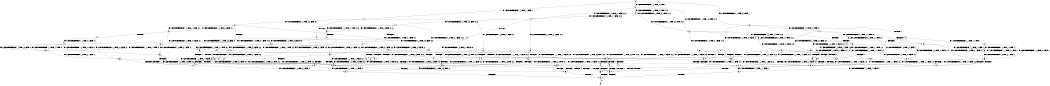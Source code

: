 digraph BCG {
size = "7, 10.5";
center = TRUE;
node [shape = circle];
0 [peripheries = 2];
0 -> 1 [label = "EX !1 !ATOMIC_EXCH_BRANCH (1, +1, TRUE, +1, 1, FALSE) !::"];
0 -> 2 [label = "EX !2 !ATOMIC_EXCH_BRANCH (1, +0, TRUE, +0, 1, TRUE) !::"];
0 -> 3 [label = "EX !0 !ATOMIC_EXCH_BRANCH (1, +1, TRUE, +0, 3, TRUE) !::"];
1 -> 4 [label = "TERMINATE !1"];
1 -> 5 [label = "EX !2 !ATOMIC_EXCH_BRANCH (1, +0, TRUE, +0, 1, FALSE) !:0:1:"];
1 -> 6 [label = "EX !0 !ATOMIC_EXCH_BRANCH (1, +1, TRUE, +0, 3, FALSE) !:0:1:"];
2 -> 7 [label = "EX !1 !ATOMIC_EXCH_BRANCH (1, +1, TRUE, +1, 1, FALSE) !:0:1:2:"];
2 -> 8 [label = "EX !0 !ATOMIC_EXCH_BRANCH (1, +1, TRUE, +0, 3, TRUE) !:0:1:2:"];
2 -> 9 [label = "EX !2 !ATOMIC_EXCH_BRANCH (1, +0, TRUE, +0, 1, TRUE) !:0:1:2:"];
3 -> 10 [label = "TERMINATE !0"];
3 -> 11 [label = "EX !1 !ATOMIC_EXCH_BRANCH (1, +1, TRUE, +1, 1, TRUE) !:0:"];
3 -> 12 [label = "EX !2 !ATOMIC_EXCH_BRANCH (1, +0, TRUE, +0, 1, FALSE) !:0:"];
4 -> 13 [label = "EX !2 !ATOMIC_EXCH_BRANCH (1, +0, TRUE, +0, 1, FALSE) !:0:"];
4 -> 14 [label = "EX !0 !ATOMIC_EXCH_BRANCH (1, +1, TRUE, +0, 3, FALSE) !:0:"];
5 -> 15 [label = "TERMINATE !1"];
5 -> 16 [label = "TERMINATE !2"];
5 -> 17 [label = "EX !0 !ATOMIC_EXCH_BRANCH (1, +1, TRUE, +0, 3, TRUE) !:0:1:2:"];
6 -> 18 [label = "TERMINATE !1"];
6 -> 19 [label = "EX !2 !ATOMIC_EXCH_BRANCH (1, +0, TRUE, +0, 1, FALSE) !:0:1:"];
6 -> 20 [label = "EX !0 !ATOMIC_EXCH_BRANCH (1, +1, TRUE, +1, 1, TRUE) !:0:1:"];
7 -> 21 [label = "TERMINATE !1"];
7 -> 22 [label = "EX !0 !ATOMIC_EXCH_BRANCH (1, +1, TRUE, +0, 3, FALSE) !:0:1:2:"];
7 -> 23 [label = "EX !2 !ATOMIC_EXCH_BRANCH (1, +0, TRUE, +0, 1, FALSE) !:0:1:2:"];
8 -> 24 [label = "TERMINATE !0"];
8 -> 25 [label = "EX !1 !ATOMIC_EXCH_BRANCH (1, +1, TRUE, +1, 1, TRUE) !:0:1:2:"];
8 -> 26 [label = "EX !2 !ATOMIC_EXCH_BRANCH (1, +0, TRUE, +0, 1, FALSE) !:0:1:2:"];
9 -> 7 [label = "EX !1 !ATOMIC_EXCH_BRANCH (1, +1, TRUE, +1, 1, FALSE) !:0:1:2:"];
9 -> 8 [label = "EX !0 !ATOMIC_EXCH_BRANCH (1, +1, TRUE, +0, 3, TRUE) !:0:1:2:"];
9 -> 9 [label = "EX !2 !ATOMIC_EXCH_BRANCH (1, +0, TRUE, +0, 1, TRUE) !:0:1:2:"];
10 -> 27 [label = "EX !1 !ATOMIC_EXCH_BRANCH (1, +1, TRUE, +1, 1, TRUE) !::"];
10 -> 28 [label = "EX !2 !ATOMIC_EXCH_BRANCH (1, +0, TRUE, +0, 1, FALSE) !::"];
11 -> 29 [label = "TERMINATE !0"];
11 -> 30 [label = "EX !2 !ATOMIC_EXCH_BRANCH (1, +0, TRUE, +0, 1, FALSE) !:0:1:"];
11 -> 31 [label = "EX !1 !ATOMIC_EXCH_BRANCH (1, +1, TRUE, +1, 1, TRUE) !:0:1:"];
12 -> 32 [label = "TERMINATE !2"];
12 -> 33 [label = "TERMINATE !0"];
12 -> 17 [label = "EX !1 !ATOMIC_EXCH_BRANCH (1, +1, TRUE, +1, 1, FALSE) !:0:1:2:"];
13 -> 34 [label = "TERMINATE !2"];
13 -> 35 [label = "EX !0 !ATOMIC_EXCH_BRANCH (1, +1, TRUE, +0, 3, TRUE) !:0:2:"];
14 -> 36 [label = "EX !2 !ATOMIC_EXCH_BRANCH (1, +0, TRUE, +0, 1, FALSE) !:0:"];
14 -> 37 [label = "EX !0 !ATOMIC_EXCH_BRANCH (1, +1, TRUE, +1, 1, TRUE) !:0:"];
15 -> 34 [label = "TERMINATE !2"];
15 -> 35 [label = "EX !0 !ATOMIC_EXCH_BRANCH (1, +1, TRUE, +0, 3, TRUE) !:0:2:"];
16 -> 34 [label = "TERMINATE !1"];
16 -> 38 [label = "EX !0 !ATOMIC_EXCH_BRANCH (1, +1, TRUE, +0, 3, TRUE) !:0:1:"];
17 -> 39 [label = "TERMINATE !1"];
17 -> 40 [label = "TERMINATE !2"];
17 -> 41 [label = "TERMINATE !0"];
18 -> 36 [label = "EX !2 !ATOMIC_EXCH_BRANCH (1, +0, TRUE, +0, 1, FALSE) !:0:"];
18 -> 37 [label = "EX !0 !ATOMIC_EXCH_BRANCH (1, +1, TRUE, +1, 1, TRUE) !:0:"];
19 -> 42 [label = "TERMINATE !1"];
19 -> 43 [label = "TERMINATE !2"];
19 -> 17 [label = "EX !0 !ATOMIC_EXCH_BRANCH (1, +1, TRUE, +1, 1, FALSE) !:0:1:2:"];
20 -> 44 [label = "TERMINATE !1"];
20 -> 45 [label = "EX !2 !ATOMIC_EXCH_BRANCH (1, +0, TRUE, +0, 1, FALSE) !:0:1:"];
20 -> 6 [label = "EX !0 !ATOMIC_EXCH_BRANCH (1, +1, TRUE, +0, 3, FALSE) !:0:1:"];
21 -> 46 [label = "EX !0 !ATOMIC_EXCH_BRANCH (1, +1, TRUE, +0, 3, FALSE) !:0:2:"];
21 -> 47 [label = "EX !2 !ATOMIC_EXCH_BRANCH (1, +0, TRUE, +0, 1, FALSE) !:0:2:"];
22 -> 48 [label = "TERMINATE !1"];
22 -> 49 [label = "EX !2 !ATOMIC_EXCH_BRANCH (1, +0, TRUE, +0, 1, FALSE) !:0:1:2:"];
22 -> 50 [label = "EX !0 !ATOMIC_EXCH_BRANCH (1, +1, TRUE, +1, 1, TRUE) !:0:1:2:"];
23 -> 15 [label = "TERMINATE !1"];
23 -> 16 [label = "TERMINATE !2"];
23 -> 17 [label = "EX !0 !ATOMIC_EXCH_BRANCH (1, +1, TRUE, +0, 3, TRUE) !:0:1:2:"];
24 -> 51 [label = "EX !1 !ATOMIC_EXCH_BRANCH (1, +1, TRUE, +1, 1, TRUE) !:1:2:"];
24 -> 52 [label = "EX !2 !ATOMIC_EXCH_BRANCH (1, +0, TRUE, +0, 1, FALSE) !:1:2:"];
25 -> 53 [label = "TERMINATE !0"];
25 -> 54 [label = "EX !2 !ATOMIC_EXCH_BRANCH (1, +0, TRUE, +0, 1, FALSE) !:0:1:2:"];
25 -> 25 [label = "EX !1 !ATOMIC_EXCH_BRANCH (1, +1, TRUE, +1, 1, TRUE) !:0:1:2:"];
26 -> 32 [label = "TERMINATE !2"];
26 -> 33 [label = "TERMINATE !0"];
26 -> 17 [label = "EX !1 !ATOMIC_EXCH_BRANCH (1, +1, TRUE, +1, 1, FALSE) !:0:1:2:"];
27 -> 55 [label = "EX !2 !ATOMIC_EXCH_BRANCH (1, +0, TRUE, +0, 1, FALSE) !:1:"];
27 -> 56 [label = "EX !1 !ATOMIC_EXCH_BRANCH (1, +1, TRUE, +1, 1, TRUE) !:1:"];
28 -> 57 [label = "TERMINATE !2"];
28 -> 58 [label = "EX !1 !ATOMIC_EXCH_BRANCH (1, +1, TRUE, +1, 1, FALSE) !:1:2:"];
29 -> 55 [label = "EX !2 !ATOMIC_EXCH_BRANCH (1, +0, TRUE, +0, 1, FALSE) !:1:"];
29 -> 56 [label = "EX !1 !ATOMIC_EXCH_BRANCH (1, +1, TRUE, +1, 1, TRUE) !:1:"];
30 -> 59 [label = "TERMINATE !2"];
30 -> 60 [label = "TERMINATE !0"];
30 -> 17 [label = "EX !1 !ATOMIC_EXCH_BRANCH (1, +1, TRUE, +1, 1, FALSE) !:0:1:2:"];
31 -> 29 [label = "TERMINATE !0"];
31 -> 30 [label = "EX !2 !ATOMIC_EXCH_BRANCH (1, +0, TRUE, +0, 1, FALSE) !:0:1:"];
31 -> 31 [label = "EX !1 !ATOMIC_EXCH_BRANCH (1, +1, TRUE, +1, 1, TRUE) !:0:1:"];
32 -> 57 [label = "TERMINATE !0"];
32 -> 38 [label = "EX !1 !ATOMIC_EXCH_BRANCH (1, +1, TRUE, +1, 1, FALSE) !:0:1:"];
33 -> 57 [label = "TERMINATE !2"];
33 -> 58 [label = "EX !1 !ATOMIC_EXCH_BRANCH (1, +1, TRUE, +1, 1, FALSE) !:1:2:"];
34 -> 61 [label = "EX !0 !ATOMIC_EXCH_BRANCH (1, +1, TRUE, +0, 3, TRUE) !:0:"];
35 -> 62 [label = "TERMINATE !2"];
35 -> 63 [label = "TERMINATE !0"];
36 -> 64 [label = "TERMINATE !2"];
36 -> 35 [label = "EX !0 !ATOMIC_EXCH_BRANCH (1, +1, TRUE, +1, 1, FALSE) !:0:2:"];
37 -> 65 [label = "EX !2 !ATOMIC_EXCH_BRANCH (1, +0, TRUE, +0, 1, FALSE) !:0:"];
37 -> 14 [label = "EX !0 !ATOMIC_EXCH_BRANCH (1, +1, TRUE, +0, 3, FALSE) !:0:"];
38 -> 62 [label = "TERMINATE !1"];
38 -> 66 [label = "TERMINATE !0"];
39 -> 62 [label = "TERMINATE !2"];
39 -> 63 [label = "TERMINATE !0"];
40 -> 62 [label = "TERMINATE !1"];
40 -> 66 [label = "TERMINATE !0"];
41 -> 63 [label = "TERMINATE !1"];
41 -> 66 [label = "TERMINATE !2"];
42 -> 64 [label = "TERMINATE !2"];
42 -> 35 [label = "EX !0 !ATOMIC_EXCH_BRANCH (1, +1, TRUE, +1, 1, FALSE) !:0:2:"];
43 -> 64 [label = "TERMINATE !1"];
43 -> 38 [label = "EX !0 !ATOMIC_EXCH_BRANCH (1, +1, TRUE, +1, 1, FALSE) !:0:1:"];
44 -> 65 [label = "EX !2 !ATOMIC_EXCH_BRANCH (1, +0, TRUE, +0, 1, FALSE) !:0:"];
44 -> 14 [label = "EX !0 !ATOMIC_EXCH_BRANCH (1, +1, TRUE, +0, 3, FALSE) !:0:"];
45 -> 67 [label = "TERMINATE !1"];
45 -> 68 [label = "TERMINATE !2"];
45 -> 17 [label = "EX !0 !ATOMIC_EXCH_BRANCH (1, +1, TRUE, +0, 3, TRUE) !:0:1:2:"];
46 -> 69 [label = "EX !2 !ATOMIC_EXCH_BRANCH (1, +0, TRUE, +0, 1, FALSE) !:0:2:"];
46 -> 70 [label = "EX !0 !ATOMIC_EXCH_BRANCH (1, +1, TRUE, +1, 1, TRUE) !:0:2:"];
47 -> 34 [label = "TERMINATE !2"];
47 -> 35 [label = "EX !0 !ATOMIC_EXCH_BRANCH (1, +1, TRUE, +0, 3, TRUE) !:0:2:"];
48 -> 69 [label = "EX !2 !ATOMIC_EXCH_BRANCH (1, +0, TRUE, +0, 1, FALSE) !:0:2:"];
48 -> 70 [label = "EX !0 !ATOMIC_EXCH_BRANCH (1, +1, TRUE, +1, 1, TRUE) !:0:2:"];
49 -> 42 [label = "TERMINATE !1"];
49 -> 43 [label = "TERMINATE !2"];
49 -> 17 [label = "EX !0 !ATOMIC_EXCH_BRANCH (1, +1, TRUE, +1, 1, FALSE) !:0:1:2:"];
50 -> 71 [label = "TERMINATE !1"];
50 -> 72 [label = "EX !2 !ATOMIC_EXCH_BRANCH (1, +0, TRUE, +0, 1, FALSE) !:0:1:2:"];
50 -> 22 [label = "EX !0 !ATOMIC_EXCH_BRANCH (1, +1, TRUE, +0, 3, FALSE) !:0:1:2:"];
51 -> 73 [label = "EX !2 !ATOMIC_EXCH_BRANCH (1, +0, TRUE, +0, 1, FALSE) !:1:2:"];
51 -> 51 [label = "EX !1 !ATOMIC_EXCH_BRANCH (1, +1, TRUE, +1, 1, TRUE) !:1:2:"];
52 -> 57 [label = "TERMINATE !2"];
52 -> 58 [label = "EX !1 !ATOMIC_EXCH_BRANCH (1, +1, TRUE, +1, 1, FALSE) !:1:2:"];
53 -> 73 [label = "EX !2 !ATOMIC_EXCH_BRANCH (1, +0, TRUE, +0, 1, FALSE) !:1:2:"];
53 -> 51 [label = "EX !1 !ATOMIC_EXCH_BRANCH (1, +1, TRUE, +1, 1, TRUE) !:1:2:"];
54 -> 59 [label = "TERMINATE !2"];
54 -> 60 [label = "TERMINATE !0"];
54 -> 17 [label = "EX !1 !ATOMIC_EXCH_BRANCH (1, +1, TRUE, +1, 1, FALSE) !:0:1:2:"];
55 -> 74 [label = "TERMINATE !2"];
55 -> 58 [label = "EX !1 !ATOMIC_EXCH_BRANCH (1, +1, TRUE, +1, 1, FALSE) !:1:2:"];
56 -> 55 [label = "EX !2 !ATOMIC_EXCH_BRANCH (1, +0, TRUE, +0, 1, FALSE) !:1:"];
56 -> 56 [label = "EX !1 !ATOMIC_EXCH_BRANCH (1, +1, TRUE, +1, 1, TRUE) !:1:"];
57 -> 75 [label = "EX !1 !ATOMIC_EXCH_BRANCH (1, +1, TRUE, +1, 1, FALSE) !:1:"];
58 -> 63 [label = "TERMINATE !1"];
58 -> 66 [label = "TERMINATE !2"];
59 -> 74 [label = "TERMINATE !0"];
59 -> 38 [label = "EX !1 !ATOMIC_EXCH_BRANCH (1, +1, TRUE, +1, 1, FALSE) !:0:1:"];
60 -> 74 [label = "TERMINATE !2"];
60 -> 58 [label = "EX !1 !ATOMIC_EXCH_BRANCH (1, +1, TRUE, +1, 1, FALSE) !:1:2:"];
61 -> 76 [label = "TERMINATE !0"];
62 -> 76 [label = "TERMINATE !0"];
63 -> 76 [label = "TERMINATE !2"];
64 -> 61 [label = "EX !0 !ATOMIC_EXCH_BRANCH (1, +1, TRUE, +1, 1, FALSE) !:0:"];
65 -> 77 [label = "TERMINATE !2"];
65 -> 35 [label = "EX !0 !ATOMIC_EXCH_BRANCH (1, +1, TRUE, +0, 3, TRUE) !:0:2:"];
66 -> 76 [label = "TERMINATE !1"];
67 -> 77 [label = "TERMINATE !2"];
67 -> 35 [label = "EX !0 !ATOMIC_EXCH_BRANCH (1, +1, TRUE, +0, 3, TRUE) !:0:2:"];
68 -> 77 [label = "TERMINATE !1"];
68 -> 38 [label = "EX !0 !ATOMIC_EXCH_BRANCH (1, +1, TRUE, +0, 3, TRUE) !:0:1:"];
69 -> 64 [label = "TERMINATE !2"];
69 -> 35 [label = "EX !0 !ATOMIC_EXCH_BRANCH (1, +1, TRUE, +1, 1, FALSE) !:0:2:"];
70 -> 78 [label = "EX !2 !ATOMIC_EXCH_BRANCH (1, +0, TRUE, +0, 1, FALSE) !:0:2:"];
70 -> 46 [label = "EX !0 !ATOMIC_EXCH_BRANCH (1, +1, TRUE, +0, 3, FALSE) !:0:2:"];
71 -> 78 [label = "EX !2 !ATOMIC_EXCH_BRANCH (1, +0, TRUE, +0, 1, FALSE) !:0:2:"];
71 -> 46 [label = "EX !0 !ATOMIC_EXCH_BRANCH (1, +1, TRUE, +0, 3, FALSE) !:0:2:"];
72 -> 67 [label = "TERMINATE !1"];
72 -> 68 [label = "TERMINATE !2"];
72 -> 17 [label = "EX !0 !ATOMIC_EXCH_BRANCH (1, +1, TRUE, +0, 3, TRUE) !:0:1:2:"];
73 -> 74 [label = "TERMINATE !2"];
73 -> 58 [label = "EX !1 !ATOMIC_EXCH_BRANCH (1, +1, TRUE, +1, 1, FALSE) !:1:2:"];
74 -> 75 [label = "EX !1 !ATOMIC_EXCH_BRANCH (1, +1, TRUE, +1, 1, FALSE) !:1:"];
75 -> 76 [label = "TERMINATE !1"];
76 -> 79 [label = "exit"];
77 -> 61 [label = "EX !0 !ATOMIC_EXCH_BRANCH (1, +1, TRUE, +0, 3, TRUE) !:0:"];
78 -> 77 [label = "TERMINATE !2"];
78 -> 35 [label = "EX !0 !ATOMIC_EXCH_BRANCH (1, +1, TRUE, +0, 3, TRUE) !:0:2:"];
}
